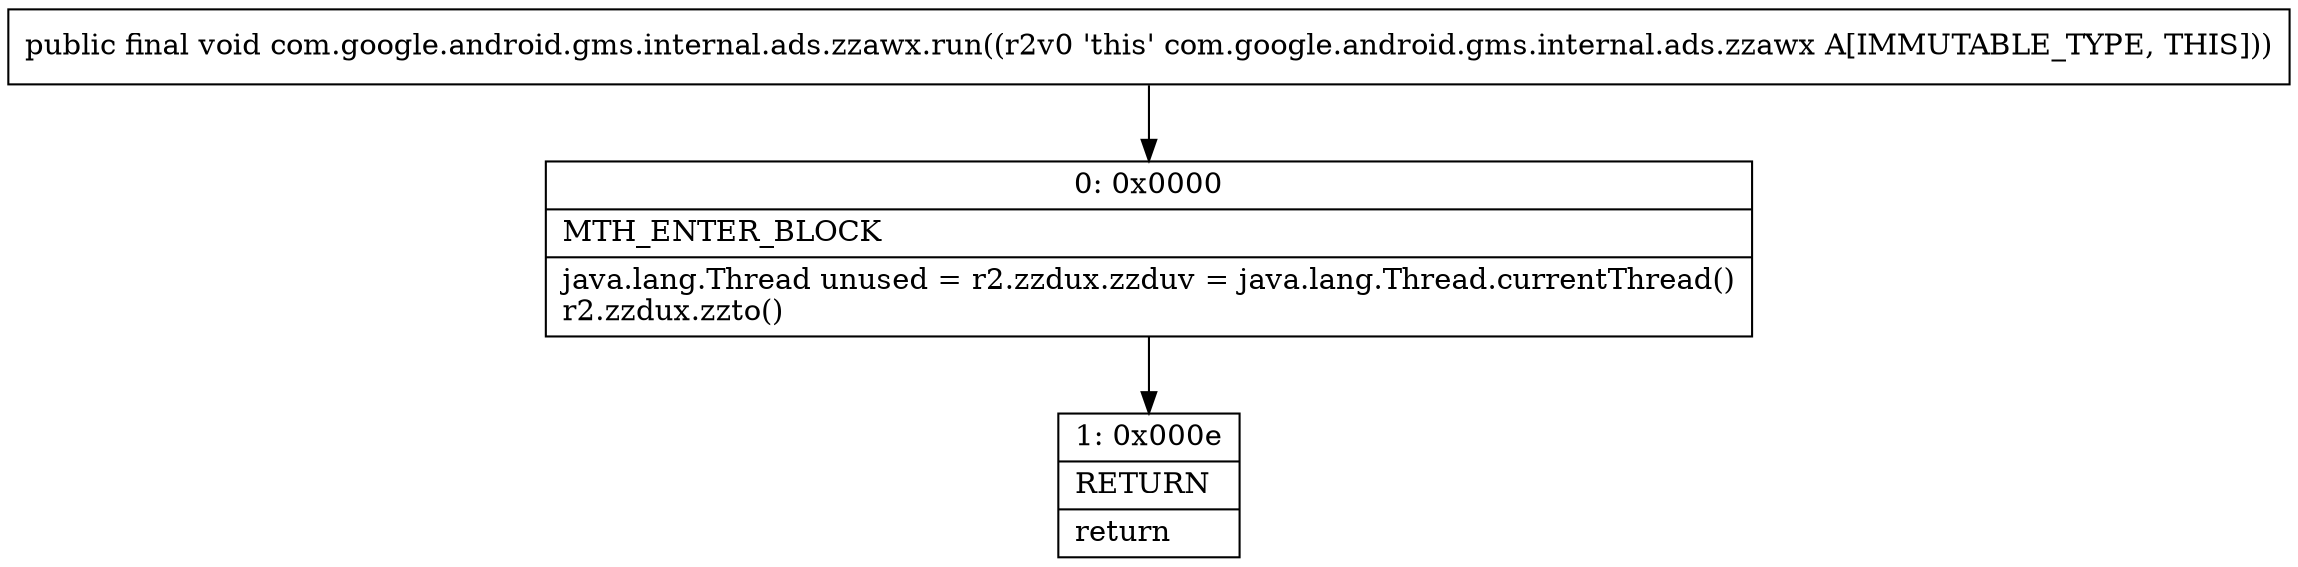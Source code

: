 digraph "CFG forcom.google.android.gms.internal.ads.zzawx.run()V" {
Node_0 [shape=record,label="{0\:\ 0x0000|MTH_ENTER_BLOCK\l|java.lang.Thread unused = r2.zzdux.zzduv = java.lang.Thread.currentThread()\lr2.zzdux.zzto()\l}"];
Node_1 [shape=record,label="{1\:\ 0x000e|RETURN\l|return\l}"];
MethodNode[shape=record,label="{public final void com.google.android.gms.internal.ads.zzawx.run((r2v0 'this' com.google.android.gms.internal.ads.zzawx A[IMMUTABLE_TYPE, THIS])) }"];
MethodNode -> Node_0;
Node_0 -> Node_1;
}

